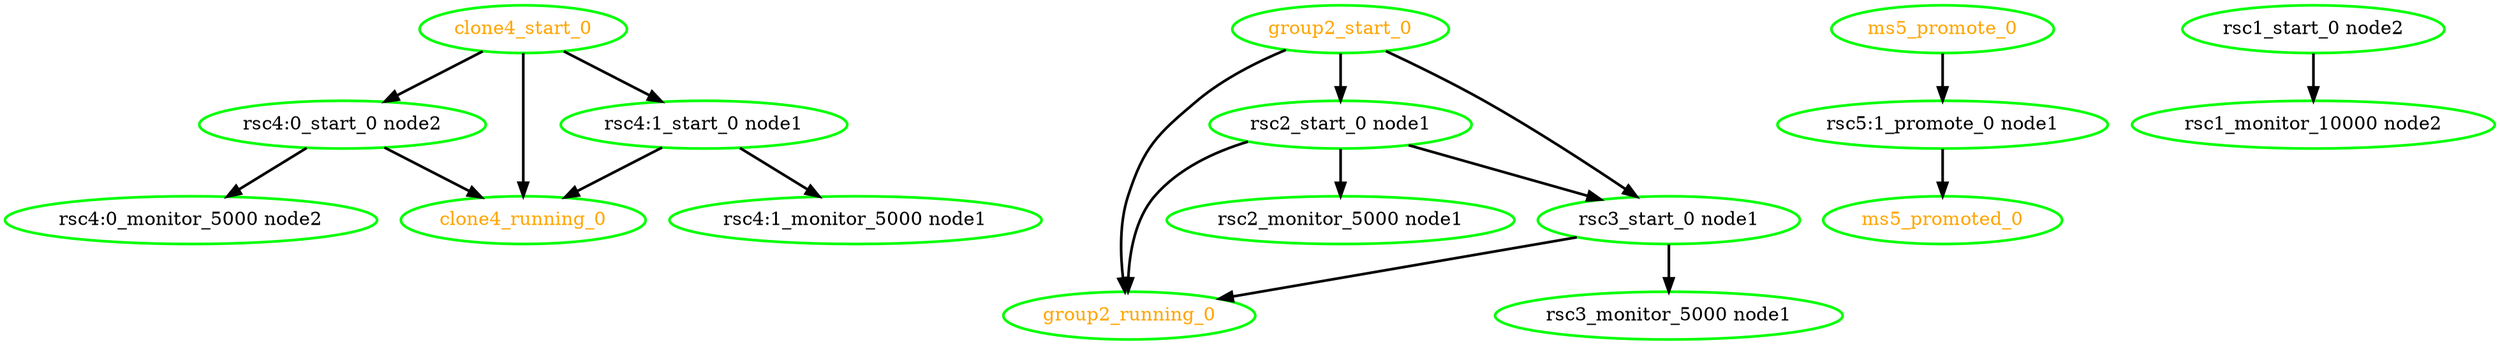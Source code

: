 digraph "g" {
"clone4_running_0" [ style=bold color="green" fontcolor="orange" ]
"clone4_start_0" -> "clone4_running_0" [ style = bold]
"clone4_start_0" -> "rsc4:0_start_0 node2" [ style = bold]
"clone4_start_0" -> "rsc4:1_start_0 node1" [ style = bold]
"clone4_start_0" [ style=bold color="green" fontcolor="orange" ]
"group2_running_0" [ style=bold color="green" fontcolor="orange" ]
"group2_start_0" -> "group2_running_0" [ style = bold]
"group2_start_0" -> "rsc2_start_0 node1" [ style = bold]
"group2_start_0" -> "rsc3_start_0 node1" [ style = bold]
"group2_start_0" [ style=bold color="green" fontcolor="orange" ]
"ms5_promote_0" -> "rsc5:1_promote_0 node1" [ style = bold]
"ms5_promote_0" [ style=bold color="green" fontcolor="orange" ]
"ms5_promoted_0" [ style=bold color="green" fontcolor="orange" ]
"rsc1_monitor_10000 node2" [ style=bold color="green" fontcolor="black" ]
"rsc1_start_0 node2" -> "rsc1_monitor_10000 node2" [ style = bold]
"rsc1_start_0 node2" [ style=bold color="green" fontcolor="black" ]
"rsc2_monitor_5000 node1" [ style=bold color="green" fontcolor="black" ]
"rsc2_start_0 node1" -> "group2_running_0" [ style = bold]
"rsc2_start_0 node1" -> "rsc2_monitor_5000 node1" [ style = bold]
"rsc2_start_0 node1" -> "rsc3_start_0 node1" [ style = bold]
"rsc2_start_0 node1" [ style=bold color="green" fontcolor="black" ]
"rsc3_monitor_5000 node1" [ style=bold color="green" fontcolor="black" ]
"rsc3_start_0 node1" -> "group2_running_0" [ style = bold]
"rsc3_start_0 node1" -> "rsc3_monitor_5000 node1" [ style = bold]
"rsc3_start_0 node1" [ style=bold color="green" fontcolor="black" ]
"rsc4:0_monitor_5000 node2" [ style=bold color="green" fontcolor="black" ]
"rsc4:0_start_0 node2" -> "clone4_running_0" [ style = bold]
"rsc4:0_start_0 node2" -> "rsc4:0_monitor_5000 node2" [ style = bold]
"rsc4:0_start_0 node2" [ style=bold color="green" fontcolor="black" ]
"rsc4:1_monitor_5000 node1" [ style=bold color="green" fontcolor="black" ]
"rsc4:1_start_0 node1" -> "clone4_running_0" [ style = bold]
"rsc4:1_start_0 node1" -> "rsc4:1_monitor_5000 node1" [ style = bold]
"rsc4:1_start_0 node1" [ style=bold color="green" fontcolor="black" ]
"rsc5:1_promote_0 node1" -> "ms5_promoted_0" [ style = bold]
"rsc5:1_promote_0 node1" [ style=bold color="green" fontcolor="black" ]
}
